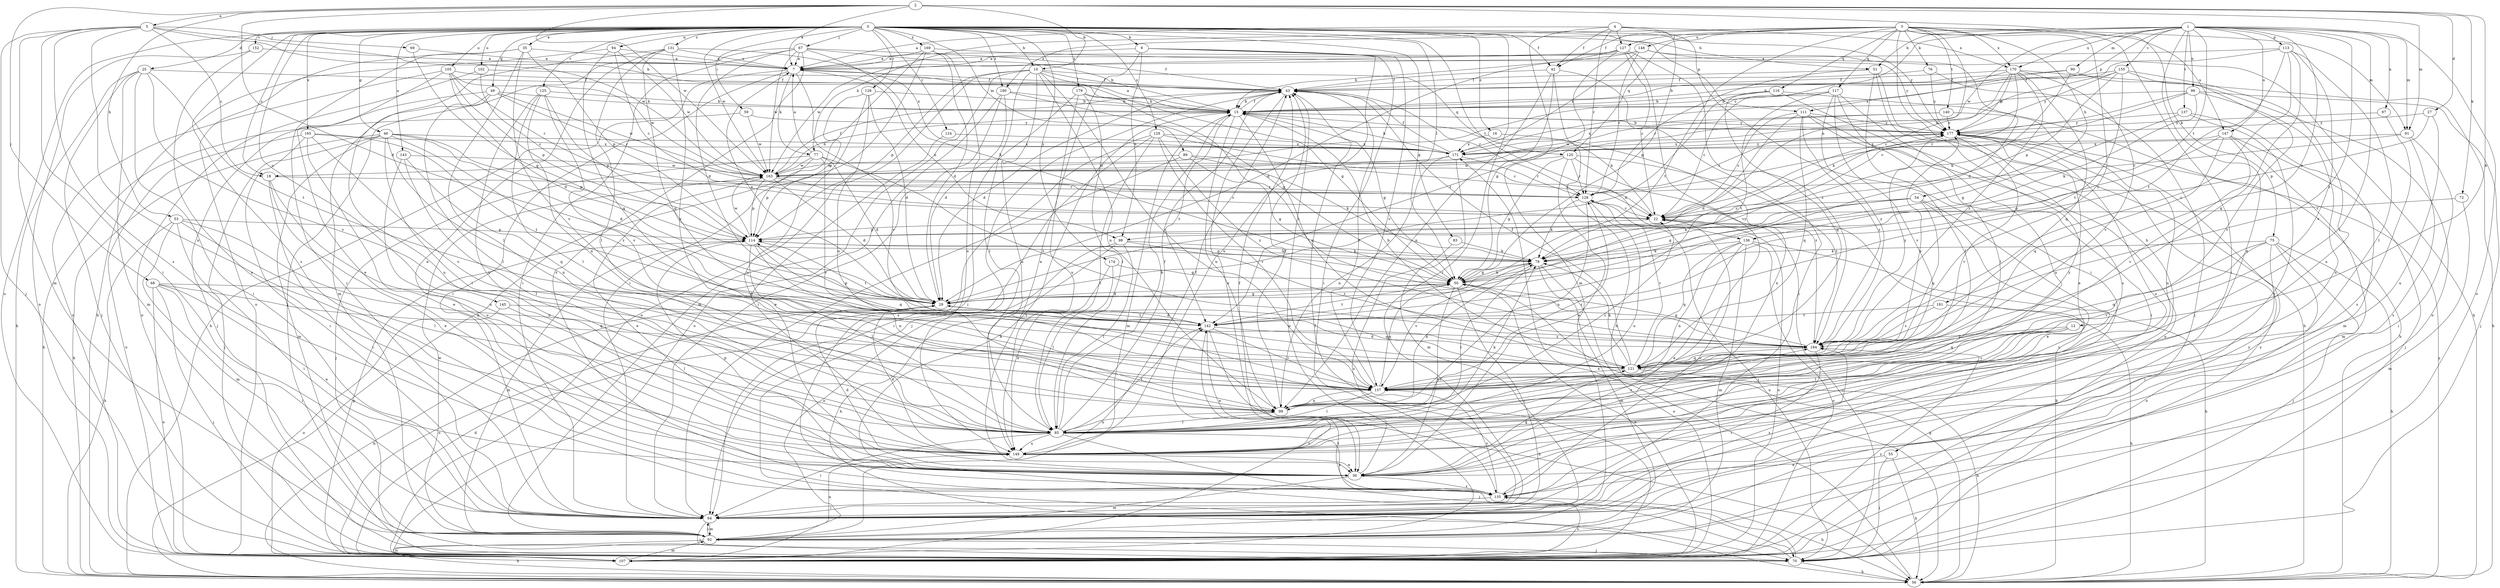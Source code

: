 strict digraph  {
0;
1;
2;
3;
4;
5;
7;
8;
10;
12;
15;
16;
18;
22;
25;
27;
29;
35;
36;
42;
43;
46;
49;
50;
51;
53;
54;
55;
56;
59;
64;
67;
68;
69;
70;
72;
75;
76;
77;
78;
83;
85;
89;
90;
91;
92;
94;
96;
97;
98;
99;
102;
105;
107;
111;
113;
114;
116;
117;
120;
121;
124;
125;
126;
127;
128;
129;
131;
135;
136;
137;
140;
142;
143;
145;
147;
148;
149;
152;
155;
157;
163;
165;
169;
170;
171;
174;
177;
179;
180;
181;
184;
0 -> 8  [label=b];
0 -> 10  [label=b];
0 -> 16  [label=c];
0 -> 18  [label=c];
0 -> 25  [label=d];
0 -> 35  [label=e];
0 -> 42  [label=f];
0 -> 46  [label=g];
0 -> 49  [label=g];
0 -> 50  [label=g];
0 -> 51  [label=h];
0 -> 59  [label=i];
0 -> 64  [label=i];
0 -> 67  [label=j];
0 -> 83  [label=l];
0 -> 89  [label=m];
0 -> 94  [label=n];
0 -> 102  [label=o];
0 -> 105  [label=o];
0 -> 107  [label=o];
0 -> 111  [label=p];
0 -> 124  [label=r];
0 -> 125  [label=r];
0 -> 126  [label=r];
0 -> 129  [label=s];
0 -> 131  [label=s];
0 -> 135  [label=s];
0 -> 136  [label=t];
0 -> 143  [label=u];
0 -> 145  [label=u];
0 -> 152  [label=v];
0 -> 163  [label=w];
0 -> 165  [label=x];
0 -> 169  [label=x];
0 -> 174  [label=y];
0 -> 177  [label=y];
0 -> 179  [label=z];
0 -> 180  [label=z];
1 -> 18  [label=c];
1 -> 36  [label=e];
1 -> 51  [label=h];
1 -> 85  [label=l];
1 -> 90  [label=m];
1 -> 91  [label=m];
1 -> 96  [label=n];
1 -> 97  [label=n];
1 -> 107  [label=o];
1 -> 111  [label=p];
1 -> 113  [label=p];
1 -> 136  [label=t];
1 -> 137  [label=t];
1 -> 147  [label=u];
1 -> 155  [label=v];
1 -> 163  [label=w];
1 -> 170  [label=x];
1 -> 180  [label=z];
1 -> 181  [label=z];
1 -> 184  [label=z];
2 -> 5  [label=a];
2 -> 7  [label=a];
2 -> 10  [label=b];
2 -> 12  [label=b];
2 -> 27  [label=d];
2 -> 29  [label=d];
2 -> 53  [label=h];
2 -> 68  [label=j];
2 -> 72  [label=k];
2 -> 75  [label=k];
2 -> 91  [label=m];
2 -> 163  [label=w];
3 -> 42  [label=f];
3 -> 54  [label=h];
3 -> 55  [label=h];
3 -> 64  [label=i];
3 -> 76  [label=k];
3 -> 77  [label=k];
3 -> 91  [label=m];
3 -> 98  [label=n];
3 -> 116  [label=q];
3 -> 117  [label=q];
3 -> 120  [label=q];
3 -> 127  [label=r];
3 -> 140  [label=t];
3 -> 142  [label=t];
3 -> 147  [label=u];
3 -> 148  [label=u];
3 -> 170  [label=x];
3 -> 184  [label=z];
4 -> 7  [label=a];
4 -> 42  [label=f];
4 -> 50  [label=g];
4 -> 64  [label=i];
4 -> 92  [label=m];
4 -> 127  [label=r];
4 -> 128  [label=r];
4 -> 170  [label=x];
5 -> 15  [label=b];
5 -> 18  [label=c];
5 -> 64  [label=i];
5 -> 69  [label=j];
5 -> 70  [label=j];
5 -> 92  [label=m];
5 -> 135  [label=s];
5 -> 149  [label=u];
5 -> 163  [label=w];
7 -> 43  [label=f];
7 -> 56  [label=h];
7 -> 64  [label=i];
7 -> 77  [label=k];
7 -> 98  [label=n];
7 -> 157  [label=v];
8 -> 7  [label=a];
8 -> 36  [label=e];
8 -> 64  [label=i];
8 -> 98  [label=n];
8 -> 149  [label=u];
8 -> 157  [label=v];
10 -> 43  [label=f];
10 -> 50  [label=g];
10 -> 85  [label=l];
10 -> 92  [label=m];
10 -> 99  [label=n];
10 -> 107  [label=o];
10 -> 114  [label=p];
10 -> 120  [label=q];
10 -> 149  [label=u];
10 -> 157  [label=v];
12 -> 85  [label=l];
12 -> 121  [label=q];
12 -> 149  [label=u];
12 -> 157  [label=v];
12 -> 184  [label=z];
15 -> 7  [label=a];
15 -> 43  [label=f];
15 -> 50  [label=g];
15 -> 92  [label=m];
15 -> 99  [label=n];
15 -> 121  [label=q];
15 -> 142  [label=t];
15 -> 177  [label=y];
16 -> 171  [label=x];
16 -> 184  [label=z];
18 -> 36  [label=e];
18 -> 64  [label=i];
18 -> 128  [label=r];
18 -> 149  [label=u];
22 -> 15  [label=b];
22 -> 56  [label=h];
22 -> 107  [label=o];
22 -> 114  [label=p];
25 -> 43  [label=f];
25 -> 56  [label=h];
25 -> 64  [label=i];
25 -> 70  [label=j];
25 -> 92  [label=m];
25 -> 142  [label=t];
25 -> 157  [label=v];
27 -> 114  [label=p];
27 -> 149  [label=u];
27 -> 177  [label=y];
29 -> 7  [label=a];
29 -> 50  [label=g];
29 -> 56  [label=h];
29 -> 107  [label=o];
29 -> 121  [label=q];
29 -> 142  [label=t];
29 -> 177  [label=y];
35 -> 7  [label=a];
35 -> 64  [label=i];
35 -> 85  [label=l];
35 -> 107  [label=o];
35 -> 114  [label=p];
35 -> 157  [label=v];
36 -> 29  [label=d];
36 -> 43  [label=f];
36 -> 92  [label=m];
36 -> 114  [label=p];
36 -> 121  [label=q];
36 -> 135  [label=s];
42 -> 43  [label=f];
42 -> 50  [label=g];
42 -> 56  [label=h];
42 -> 64  [label=i];
42 -> 99  [label=n];
43 -> 15  [label=b];
43 -> 29  [label=d];
43 -> 36  [label=e];
43 -> 70  [label=j];
43 -> 107  [label=o];
43 -> 128  [label=r];
46 -> 29  [label=d];
46 -> 56  [label=h];
46 -> 70  [label=j];
46 -> 85  [label=l];
46 -> 92  [label=m];
46 -> 99  [label=n];
46 -> 114  [label=p];
46 -> 171  [label=x];
46 -> 184  [label=z];
49 -> 15  [label=b];
49 -> 70  [label=j];
49 -> 85  [label=l];
49 -> 128  [label=r];
49 -> 149  [label=u];
49 -> 163  [label=w];
50 -> 29  [label=d];
50 -> 36  [label=e];
50 -> 64  [label=i];
50 -> 78  [label=k];
50 -> 107  [label=o];
50 -> 142  [label=t];
51 -> 43  [label=f];
51 -> 56  [label=h];
51 -> 85  [label=l];
51 -> 128  [label=r];
51 -> 135  [label=s];
53 -> 56  [label=h];
53 -> 64  [label=i];
53 -> 85  [label=l];
53 -> 92  [label=m];
53 -> 99  [label=n];
53 -> 114  [label=p];
54 -> 22  [label=c];
54 -> 36  [label=e];
54 -> 50  [label=g];
54 -> 78  [label=k];
54 -> 121  [label=q];
54 -> 135  [label=s];
55 -> 36  [label=e];
55 -> 56  [label=h];
55 -> 70  [label=j];
56 -> 50  [label=g];
56 -> 171  [label=x];
56 -> 177  [label=y];
59 -> 56  [label=h];
59 -> 163  [label=w];
59 -> 177  [label=y];
64 -> 70  [label=j];
64 -> 92  [label=m];
64 -> 184  [label=z];
67 -> 7  [label=a];
67 -> 15  [label=b];
67 -> 29  [label=d];
67 -> 43  [label=f];
67 -> 64  [label=i];
67 -> 70  [label=j];
67 -> 78  [label=k];
67 -> 135  [label=s];
67 -> 163  [label=w];
68 -> 29  [label=d];
68 -> 36  [label=e];
68 -> 64  [label=i];
68 -> 70  [label=j];
68 -> 107  [label=o];
68 -> 121  [label=q];
69 -> 7  [label=a];
69 -> 50  [label=g];
70 -> 15  [label=b];
70 -> 22  [label=c];
70 -> 56  [label=h];
70 -> 142  [label=t];
70 -> 177  [label=y];
72 -> 22  [label=c];
72 -> 92  [label=m];
75 -> 56  [label=h];
75 -> 64  [label=i];
75 -> 70  [label=j];
75 -> 78  [label=k];
75 -> 107  [label=o];
75 -> 121  [label=q];
75 -> 157  [label=v];
76 -> 43  [label=f];
76 -> 70  [label=j];
76 -> 177  [label=y];
77 -> 7  [label=a];
77 -> 29  [label=d];
77 -> 70  [label=j];
77 -> 114  [label=p];
77 -> 157  [label=v];
77 -> 163  [label=w];
77 -> 184  [label=z];
78 -> 50  [label=g];
78 -> 85  [label=l];
78 -> 92  [label=m];
78 -> 107  [label=o];
78 -> 114  [label=p];
78 -> 157  [label=v];
83 -> 78  [label=k];
83 -> 135  [label=s];
85 -> 15  [label=b];
85 -> 43  [label=f];
85 -> 64  [label=i];
85 -> 70  [label=j];
85 -> 78  [label=k];
85 -> 99  [label=n];
85 -> 135  [label=s];
85 -> 142  [label=t];
85 -> 149  [label=u];
85 -> 184  [label=z];
89 -> 22  [label=c];
89 -> 50  [label=g];
89 -> 64  [label=i];
89 -> 78  [label=k];
89 -> 163  [label=w];
90 -> 15  [label=b];
90 -> 43  [label=f];
90 -> 78  [label=k];
90 -> 107  [label=o];
91 -> 64  [label=i];
91 -> 128  [label=r];
91 -> 135  [label=s];
91 -> 171  [label=x];
92 -> 56  [label=h];
92 -> 64  [label=i];
92 -> 70  [label=j];
92 -> 107  [label=o];
92 -> 149  [label=u];
92 -> 163  [label=w];
94 -> 7  [label=a];
94 -> 22  [label=c];
94 -> 56  [label=h];
94 -> 121  [label=q];
94 -> 163  [label=w];
96 -> 15  [label=b];
96 -> 22  [label=c];
96 -> 70  [label=j];
96 -> 78  [label=k];
96 -> 128  [label=r];
96 -> 149  [label=u];
97 -> 135  [label=s];
97 -> 177  [label=y];
98 -> 56  [label=h];
98 -> 78  [label=k];
98 -> 85  [label=l];
98 -> 107  [label=o];
98 -> 184  [label=z];
99 -> 22  [label=c];
99 -> 43  [label=f];
99 -> 78  [label=k];
99 -> 85  [label=l];
99 -> 128  [label=r];
99 -> 177  [label=y];
102 -> 22  [label=c];
102 -> 43  [label=f];
102 -> 107  [label=o];
105 -> 29  [label=d];
105 -> 36  [label=e];
105 -> 43  [label=f];
105 -> 107  [label=o];
105 -> 114  [label=p];
105 -> 128  [label=r];
105 -> 163  [label=w];
107 -> 29  [label=d];
107 -> 43  [label=f];
107 -> 92  [label=m];
107 -> 114  [label=p];
107 -> 135  [label=s];
107 -> 142  [label=t];
107 -> 177  [label=y];
107 -> 184  [label=z];
111 -> 22  [label=c];
111 -> 29  [label=d];
111 -> 64  [label=i];
111 -> 107  [label=o];
111 -> 121  [label=q];
111 -> 177  [label=y];
111 -> 184  [label=z];
113 -> 7  [label=a];
113 -> 85  [label=l];
113 -> 121  [label=q];
113 -> 142  [label=t];
113 -> 157  [label=v];
113 -> 171  [label=x];
113 -> 184  [label=z];
114 -> 78  [label=k];
114 -> 85  [label=l];
114 -> 92  [label=m];
114 -> 99  [label=n];
114 -> 121  [label=q];
114 -> 142  [label=t];
114 -> 163  [label=w];
116 -> 15  [label=b];
116 -> 29  [label=d];
116 -> 36  [label=e];
116 -> 56  [label=h];
116 -> 121  [label=q];
117 -> 15  [label=b];
117 -> 22  [label=c];
117 -> 85  [label=l];
117 -> 142  [label=t];
117 -> 149  [label=u];
117 -> 157  [label=v];
117 -> 184  [label=z];
120 -> 36  [label=e];
120 -> 50  [label=g];
120 -> 99  [label=n];
120 -> 128  [label=r];
120 -> 163  [label=w];
120 -> 184  [label=z];
121 -> 15  [label=b];
121 -> 29  [label=d];
121 -> 43  [label=f];
121 -> 56  [label=h];
121 -> 78  [label=k];
121 -> 128  [label=r];
121 -> 157  [label=v];
121 -> 177  [label=y];
124 -> 36  [label=e];
124 -> 171  [label=x];
125 -> 15  [label=b];
125 -> 85  [label=l];
125 -> 99  [label=n];
125 -> 114  [label=p];
125 -> 149  [label=u];
125 -> 157  [label=v];
126 -> 15  [label=b];
126 -> 29  [label=d];
126 -> 99  [label=n];
126 -> 114  [label=p];
126 -> 149  [label=u];
127 -> 7  [label=a];
127 -> 22  [label=c];
127 -> 29  [label=d];
127 -> 142  [label=t];
127 -> 157  [label=v];
127 -> 163  [label=w];
127 -> 184  [label=z];
128 -> 22  [label=c];
128 -> 70  [label=j];
128 -> 78  [label=k];
128 -> 99  [label=n];
128 -> 149  [label=u];
129 -> 22  [label=c];
129 -> 64  [label=i];
129 -> 85  [label=l];
129 -> 135  [label=s];
129 -> 157  [label=v];
129 -> 171  [label=x];
129 -> 184  [label=z];
131 -> 7  [label=a];
131 -> 36  [label=e];
131 -> 85  [label=l];
131 -> 92  [label=m];
131 -> 121  [label=q];
131 -> 157  [label=v];
131 -> 171  [label=x];
135 -> 22  [label=c];
135 -> 56  [label=h];
135 -> 64  [label=i];
135 -> 157  [label=v];
136 -> 36  [label=e];
136 -> 56  [label=h];
136 -> 78  [label=k];
136 -> 92  [label=m];
136 -> 99  [label=n];
136 -> 107  [label=o];
136 -> 121  [label=q];
137 -> 36  [label=e];
137 -> 50  [label=g];
137 -> 92  [label=m];
137 -> 177  [label=y];
140 -> 149  [label=u];
140 -> 163  [label=w];
140 -> 171  [label=x];
140 -> 177  [label=y];
142 -> 29  [label=d];
142 -> 36  [label=e];
142 -> 56  [label=h];
142 -> 114  [label=p];
142 -> 157  [label=v];
142 -> 184  [label=z];
143 -> 85  [label=l];
143 -> 121  [label=q];
143 -> 149  [label=u];
143 -> 163  [label=w];
145 -> 85  [label=l];
145 -> 107  [label=o];
145 -> 142  [label=t];
147 -> 50  [label=g];
147 -> 70  [label=j];
147 -> 92  [label=m];
147 -> 121  [label=q];
147 -> 157  [label=v];
147 -> 171  [label=x];
148 -> 7  [label=a];
148 -> 15  [label=b];
148 -> 29  [label=d];
148 -> 56  [label=h];
148 -> 128  [label=r];
148 -> 171  [label=x];
149 -> 29  [label=d];
149 -> 36  [label=e];
149 -> 43  [label=f];
152 -> 7  [label=a];
152 -> 107  [label=o];
152 -> 135  [label=s];
155 -> 43  [label=f];
155 -> 114  [label=p];
155 -> 142  [label=t];
155 -> 149  [label=u];
155 -> 157  [label=v];
155 -> 163  [label=w];
155 -> 177  [label=y];
157 -> 43  [label=f];
157 -> 50  [label=g];
157 -> 85  [label=l];
157 -> 99  [label=n];
163 -> 15  [label=b];
163 -> 22  [label=c];
163 -> 29  [label=d];
163 -> 36  [label=e];
163 -> 43  [label=f];
163 -> 114  [label=p];
163 -> 128  [label=r];
165 -> 36  [label=e];
165 -> 64  [label=i];
165 -> 107  [label=o];
165 -> 142  [label=t];
165 -> 157  [label=v];
165 -> 171  [label=x];
169 -> 7  [label=a];
169 -> 29  [label=d];
169 -> 56  [label=h];
169 -> 64  [label=i];
169 -> 149  [label=u];
169 -> 177  [label=y];
170 -> 15  [label=b];
170 -> 22  [label=c];
170 -> 43  [label=f];
170 -> 56  [label=h];
170 -> 78  [label=k];
170 -> 121  [label=q];
170 -> 157  [label=v];
170 -> 177  [label=y];
170 -> 184  [label=z];
171 -> 15  [label=b];
171 -> 43  [label=f];
171 -> 92  [label=m];
171 -> 99  [label=n];
171 -> 128  [label=r];
171 -> 163  [label=w];
171 -> 177  [label=y];
174 -> 50  [label=g];
174 -> 85  [label=l];
174 -> 149  [label=u];
177 -> 15  [label=b];
177 -> 128  [label=r];
177 -> 149  [label=u];
177 -> 157  [label=v];
177 -> 171  [label=x];
179 -> 15  [label=b];
179 -> 64  [label=i];
179 -> 85  [label=l];
179 -> 149  [label=u];
179 -> 184  [label=z];
180 -> 15  [label=b];
180 -> 29  [label=d];
180 -> 50  [label=g];
180 -> 64  [label=i];
180 -> 107  [label=o];
181 -> 56  [label=h];
181 -> 142  [label=t];
181 -> 184  [label=z];
184 -> 50  [label=g];
184 -> 64  [label=i];
184 -> 121  [label=q];
184 -> 177  [label=y];
}
